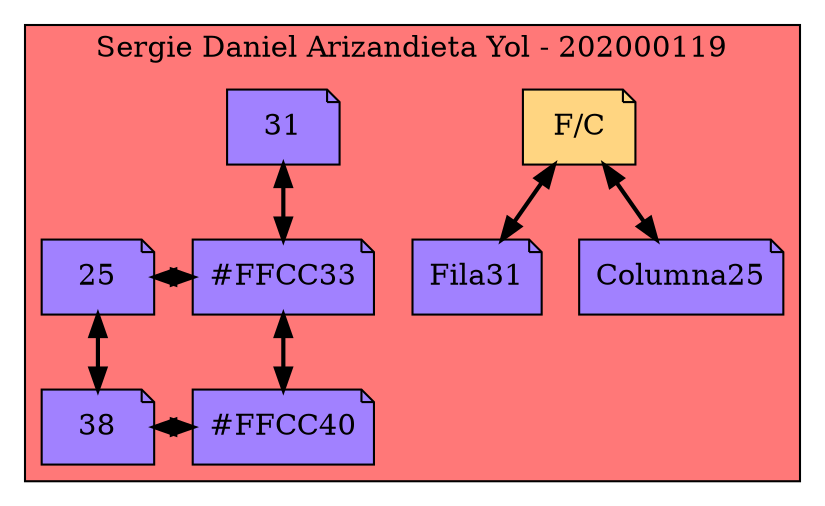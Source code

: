 digraph L{
node[shape=note fillcolor="#A181FF" style =filled]
subgraph cluster_p{
    edge[style = "bold", dir= "both"]
label= "Sergie Daniel Arizandieta Yol - 202000119"bgcolor = "#FF7878"
raiz[label = "F/C" fillcolor="#FFD581" group=1]
Columna31[label="31" group=33];

 {rank=same;raiz;Columna31;}
Fila25[label="25" group=1];
nodo31_25[label="#FFCC33" group=33];

 {rank=same;Fila25;nodo31_25;}
Fila38[label="38" group=1];
nodo31_38[label="#FFCC40" group=33];

 {rank=same;Fila38;nodo31_38;}

raiz->Fila31

raiz->Columna25
Columna31->nodo31_25
Fila25->nodo31_25
Fila25->Fila38
nodo31_25->nodo31_38
Fila38->nodo31_38

}}
